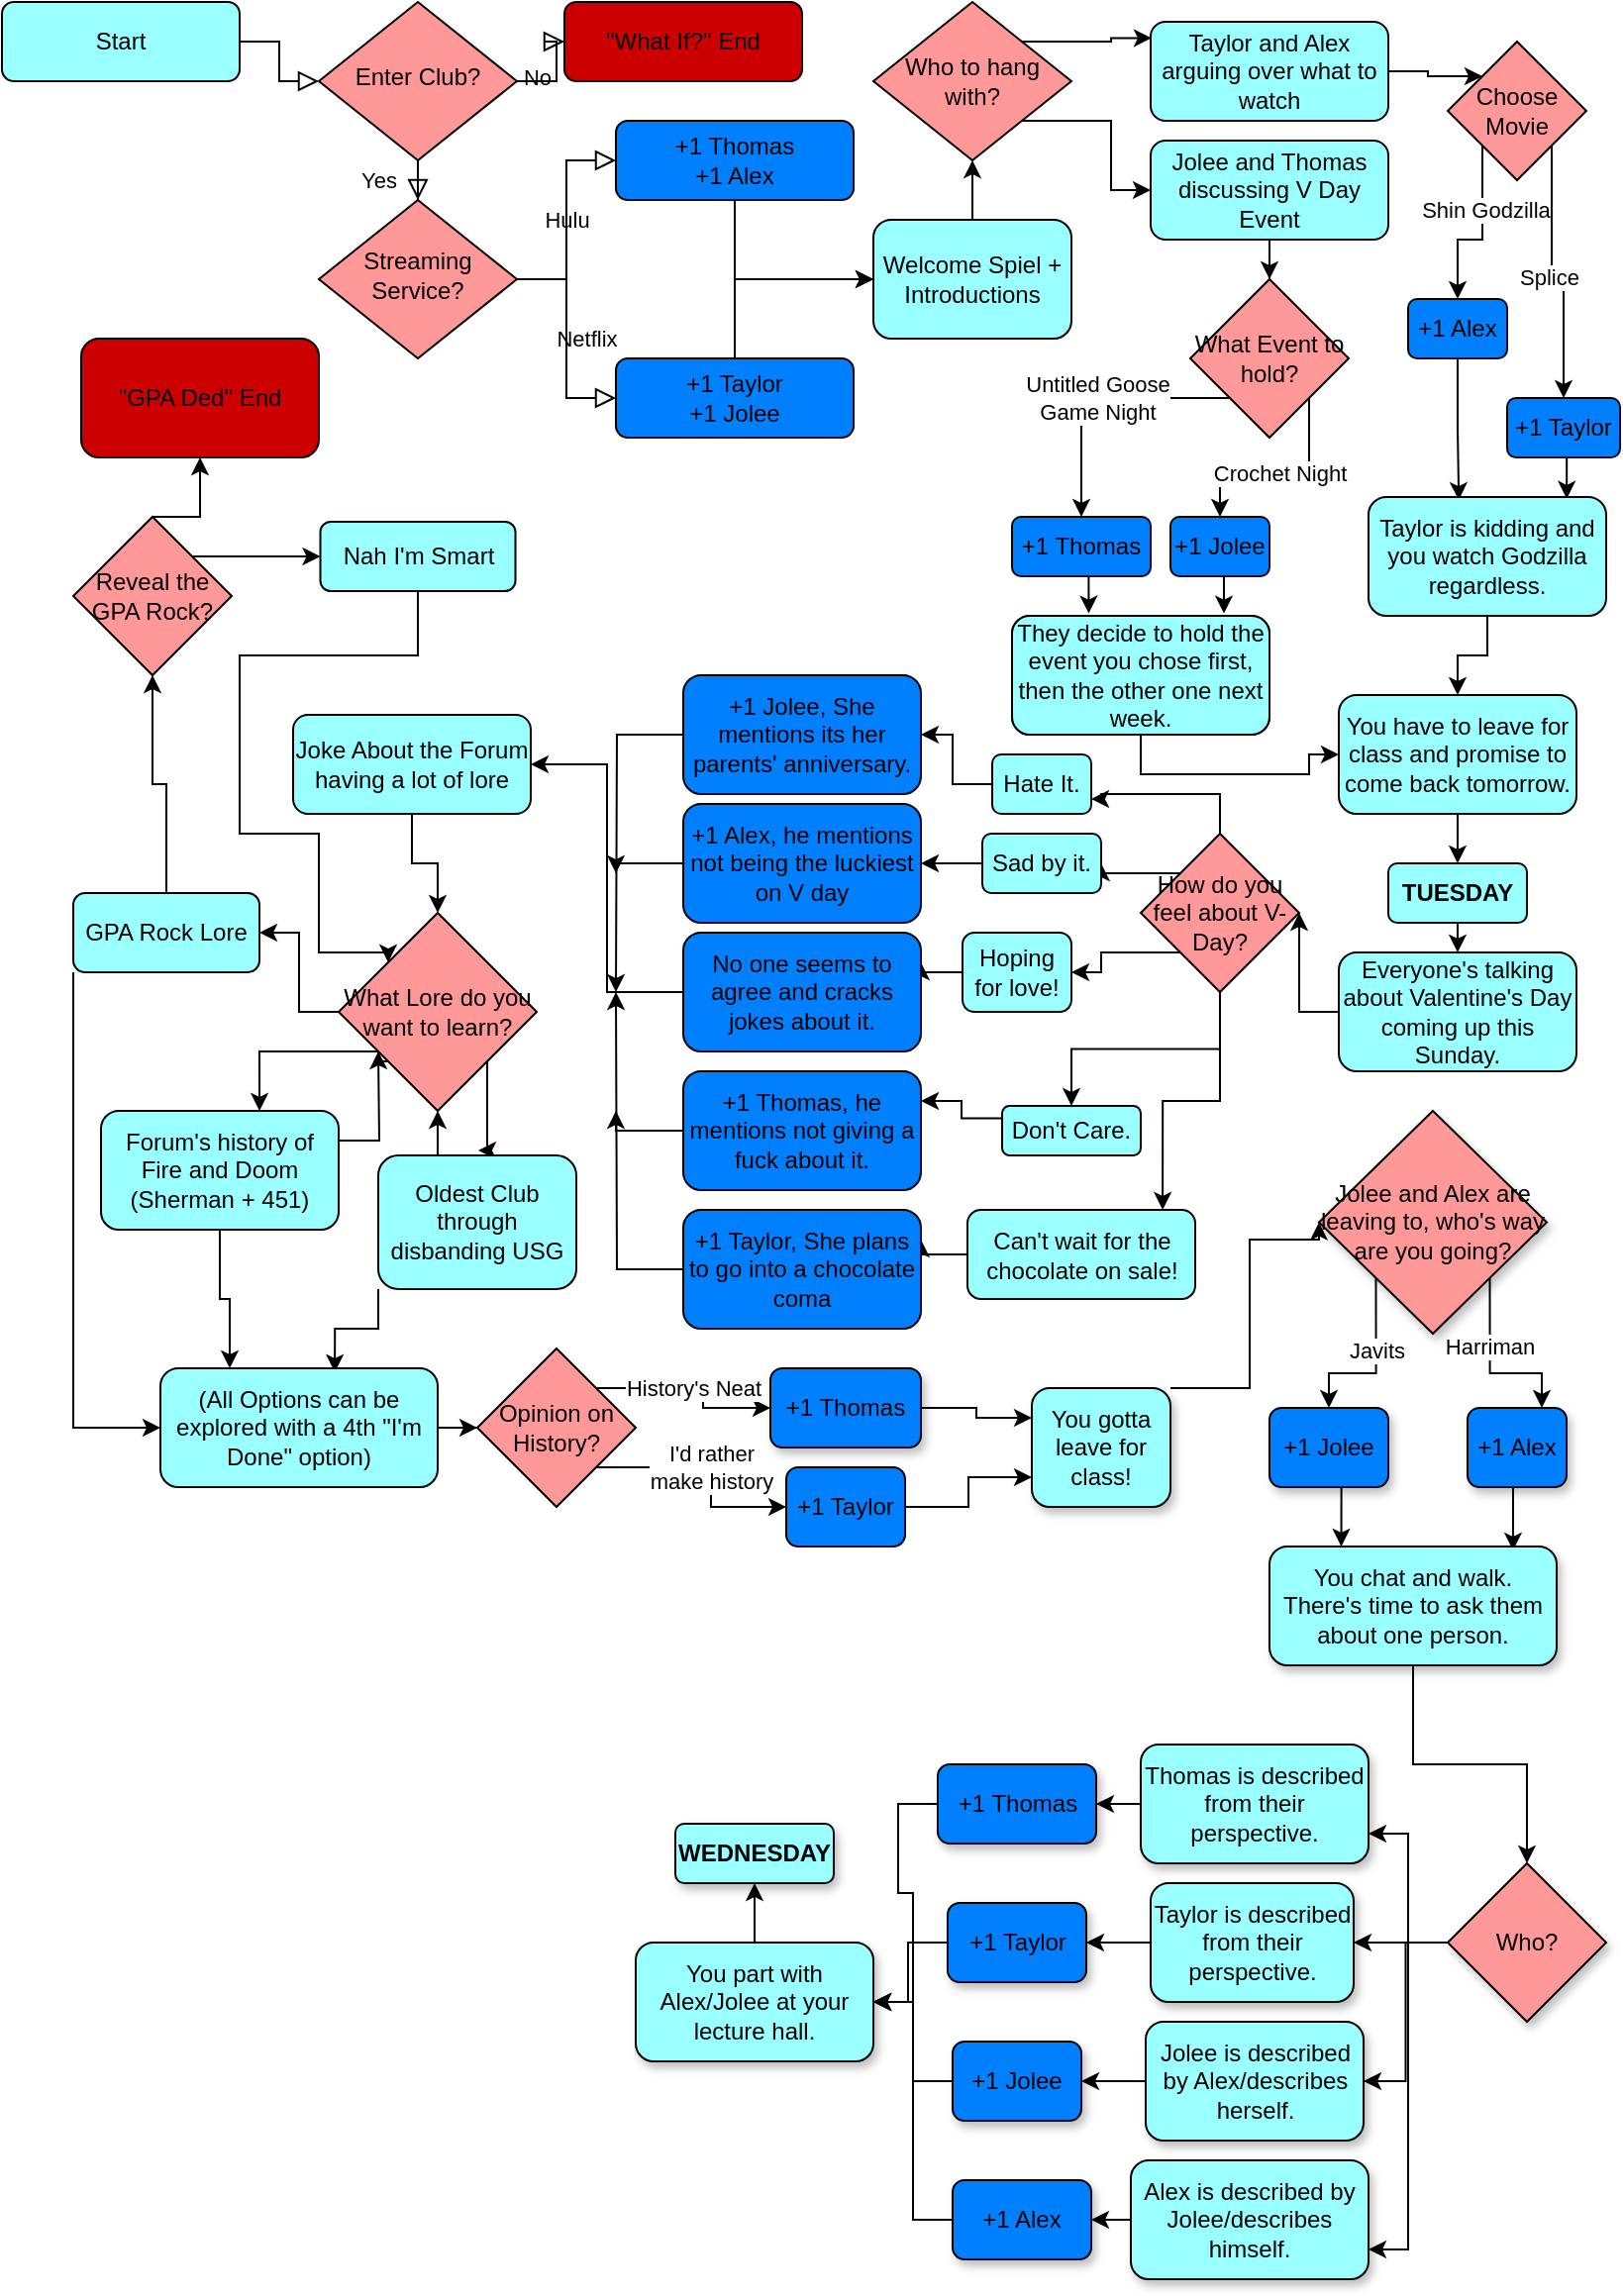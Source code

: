 <mxfile version="14.3.1" type="github">
  <diagram id="C5RBs43oDa-KdzZeNtuy" name="Page-1">
    <mxGraphModel dx="811" dy="830" grid="1" gridSize="10" guides="1" tooltips="1" connect="1" arrows="1" fold="1" page="1" pageScale="1" pageWidth="827" pageHeight="1169" math="0" shadow="0">
      <root>
        <mxCell id="WIyWlLk6GJQsqaUBKTNV-0" />
        <mxCell id="WIyWlLk6GJQsqaUBKTNV-1" parent="WIyWlLk6GJQsqaUBKTNV-0" />
        <mxCell id="WIyWlLk6GJQsqaUBKTNV-2" value="" style="rounded=0;html=1;jettySize=auto;orthogonalLoop=1;fontSize=11;endArrow=block;endFill=0;endSize=8;strokeWidth=1;shadow=0;labelBackgroundColor=none;edgeStyle=orthogonalEdgeStyle;" parent="WIyWlLk6GJQsqaUBKTNV-1" source="WIyWlLk6GJQsqaUBKTNV-3" target="WIyWlLk6GJQsqaUBKTNV-6" edge="1">
          <mxGeometry relative="1" as="geometry" />
        </mxCell>
        <mxCell id="WIyWlLk6GJQsqaUBKTNV-3" value="Start" style="rounded=1;whiteSpace=wrap;html=1;fontSize=12;glass=0;strokeWidth=1;shadow=0;fillColor=#99FFFF;" parent="WIyWlLk6GJQsqaUBKTNV-1" vertex="1">
          <mxGeometry x="10" y="10" width="120" height="40" as="geometry" />
        </mxCell>
        <mxCell id="WIyWlLk6GJQsqaUBKTNV-4" value="Yes" style="rounded=0;html=1;jettySize=auto;orthogonalLoop=1;fontSize=11;endArrow=block;endFill=0;endSize=8;strokeWidth=1;shadow=0;labelBackgroundColor=none;edgeStyle=orthogonalEdgeStyle;" parent="WIyWlLk6GJQsqaUBKTNV-1" source="WIyWlLk6GJQsqaUBKTNV-6" target="WIyWlLk6GJQsqaUBKTNV-10" edge="1">
          <mxGeometry y="20" relative="1" as="geometry">
            <mxPoint as="offset" />
          </mxGeometry>
        </mxCell>
        <mxCell id="WIyWlLk6GJQsqaUBKTNV-5" value="No" style="edgeStyle=orthogonalEdgeStyle;rounded=0;html=1;jettySize=auto;orthogonalLoop=1;fontSize=11;endArrow=block;endFill=0;endSize=8;strokeWidth=1;shadow=0;labelBackgroundColor=none;" parent="WIyWlLk6GJQsqaUBKTNV-1" source="WIyWlLk6GJQsqaUBKTNV-6" target="WIyWlLk6GJQsqaUBKTNV-7" edge="1">
          <mxGeometry y="10" relative="1" as="geometry">
            <mxPoint as="offset" />
          </mxGeometry>
        </mxCell>
        <mxCell id="WIyWlLk6GJQsqaUBKTNV-6" value="Enter Club?" style="rhombus;whiteSpace=wrap;html=1;shadow=0;fontFamily=Helvetica;fontSize=12;align=center;strokeWidth=1;spacing=6;spacingTop=-4;fillColor=#FF9999;" parent="WIyWlLk6GJQsqaUBKTNV-1" vertex="1">
          <mxGeometry x="170" y="10" width="100" height="80" as="geometry" />
        </mxCell>
        <mxCell id="WIyWlLk6GJQsqaUBKTNV-7" value="&quot;What If?&quot; End" style="rounded=1;whiteSpace=wrap;html=1;fontSize=12;glass=0;strokeWidth=1;shadow=0;fillColor=#CC0000;" parent="WIyWlLk6GJQsqaUBKTNV-1" vertex="1">
          <mxGeometry x="294" y="10" width="120" height="40" as="geometry" />
        </mxCell>
        <mxCell id="WIyWlLk6GJQsqaUBKTNV-8" value="&lt;div&gt;Hulu&lt;/div&gt;" style="rounded=0;html=1;jettySize=auto;orthogonalLoop=1;fontSize=11;endArrow=block;endFill=0;endSize=8;strokeWidth=1;shadow=0;labelBackgroundColor=none;edgeStyle=orthogonalEdgeStyle;" parent="WIyWlLk6GJQsqaUBKTNV-1" source="WIyWlLk6GJQsqaUBKTNV-10" target="WIyWlLk6GJQsqaUBKTNV-11" edge="1">
          <mxGeometry x="0.001" relative="1" as="geometry">
            <mxPoint as="offset" />
          </mxGeometry>
        </mxCell>
        <mxCell id="WIyWlLk6GJQsqaUBKTNV-9" value="Netflix" style="edgeStyle=orthogonalEdgeStyle;rounded=0;html=1;jettySize=auto;orthogonalLoop=1;fontSize=11;endArrow=block;endFill=0;endSize=8;strokeWidth=1;shadow=0;labelBackgroundColor=none;" parent="WIyWlLk6GJQsqaUBKTNV-1" source="WIyWlLk6GJQsqaUBKTNV-10" target="WIyWlLk6GJQsqaUBKTNV-12" edge="1">
          <mxGeometry y="10" relative="1" as="geometry">
            <mxPoint as="offset" />
          </mxGeometry>
        </mxCell>
        <mxCell id="WIyWlLk6GJQsqaUBKTNV-10" value="Streaming Service?" style="rhombus;whiteSpace=wrap;html=1;shadow=0;fontFamily=Helvetica;fontSize=12;align=center;strokeWidth=1;spacing=6;spacingTop=-4;fillColor=#FF9999;" parent="WIyWlLk6GJQsqaUBKTNV-1" vertex="1">
          <mxGeometry x="170" y="110" width="100" height="80" as="geometry" />
        </mxCell>
        <mxCell id="7niTW8Xgemr1H40Gm-u1-4" style="edgeStyle=orthogonalEdgeStyle;rounded=0;orthogonalLoop=1;jettySize=auto;html=1;exitX=0.5;exitY=1;exitDx=0;exitDy=0;entryX=0;entryY=0.5;entryDx=0;entryDy=0;" parent="WIyWlLk6GJQsqaUBKTNV-1" source="WIyWlLk6GJQsqaUBKTNV-11" target="7niTW8Xgemr1H40Gm-u1-2" edge="1">
          <mxGeometry relative="1" as="geometry">
            <mxPoint x="460" y="120" as="targetPoint" />
          </mxGeometry>
        </mxCell>
        <mxCell id="WIyWlLk6GJQsqaUBKTNV-11" value="+1 Thomas&lt;br&gt;+1 Alex" style="rounded=1;whiteSpace=wrap;html=1;fontSize=12;glass=0;strokeWidth=1;shadow=0;fillColor=#007FFF;" parent="WIyWlLk6GJQsqaUBKTNV-1" vertex="1">
          <mxGeometry x="320" y="70" width="120" height="40" as="geometry" />
        </mxCell>
        <mxCell id="7niTW8Xgemr1H40Gm-u1-5" style="edgeStyle=orthogonalEdgeStyle;rounded=0;orthogonalLoop=1;jettySize=auto;html=1;exitX=0.5;exitY=0;exitDx=0;exitDy=0;entryX=0;entryY=0.5;entryDx=0;entryDy=0;" parent="WIyWlLk6GJQsqaUBKTNV-1" source="WIyWlLk6GJQsqaUBKTNV-12" target="7niTW8Xgemr1H40Gm-u1-2" edge="1">
          <mxGeometry relative="1" as="geometry" />
        </mxCell>
        <mxCell id="WIyWlLk6GJQsqaUBKTNV-12" value="+1 Taylor &lt;br&gt;+1 Jolee" style="rounded=1;whiteSpace=wrap;html=1;fontSize=12;glass=0;strokeWidth=1;shadow=0;fillColor=#007FFF;" parent="WIyWlLk6GJQsqaUBKTNV-1" vertex="1">
          <mxGeometry x="320" y="190" width="120" height="40" as="geometry" />
        </mxCell>
        <mxCell id="7niTW8Xgemr1H40Gm-u1-10" style="edgeStyle=orthogonalEdgeStyle;rounded=0;orthogonalLoop=1;jettySize=auto;html=1;exitX=0.5;exitY=0;exitDx=0;exitDy=0;entryX=0.5;entryY=1;entryDx=0;entryDy=0;" parent="WIyWlLk6GJQsqaUBKTNV-1" source="7niTW8Xgemr1H40Gm-u1-2" target="7niTW8Xgemr1H40Gm-u1-9" edge="1">
          <mxGeometry relative="1" as="geometry" />
        </mxCell>
        <mxCell id="7niTW8Xgemr1H40Gm-u1-2" value="Welcome Spiel + Introductions" style="rounded=1;whiteSpace=wrap;html=1;fillColor=#99FFFF;" parent="WIyWlLk6GJQsqaUBKTNV-1" vertex="1">
          <mxGeometry x="450" y="120" width="100" height="60" as="geometry" />
        </mxCell>
        <mxCell id="7niTW8Xgemr1H40Gm-u1-14" style="edgeStyle=orthogonalEdgeStyle;rounded=0;orthogonalLoop=1;jettySize=auto;html=1;exitX=1;exitY=0;exitDx=0;exitDy=0;entryX=0.004;entryY=0.164;entryDx=0;entryDy=0;entryPerimeter=0;" parent="WIyWlLk6GJQsqaUBKTNV-1" source="7niTW8Xgemr1H40Gm-u1-9" target="7niTW8Xgemr1H40Gm-u1-11" edge="1">
          <mxGeometry relative="1" as="geometry">
            <mxPoint x="560" y="29.862" as="targetPoint" />
          </mxGeometry>
        </mxCell>
        <mxCell id="7niTW8Xgemr1H40Gm-u1-16" style="edgeStyle=orthogonalEdgeStyle;rounded=0;orthogonalLoop=1;jettySize=auto;html=1;exitX=1;exitY=1;exitDx=0;exitDy=0;entryX=0;entryY=0.5;entryDx=0;entryDy=0;" parent="WIyWlLk6GJQsqaUBKTNV-1" source="7niTW8Xgemr1H40Gm-u1-9" target="7niTW8Xgemr1H40Gm-u1-12" edge="1">
          <mxGeometry relative="1" as="geometry" />
        </mxCell>
        <mxCell id="7niTW8Xgemr1H40Gm-u1-9" value="Who to hang with?" style="rhombus;whiteSpace=wrap;html=1;fillColor=#FF9999;" parent="WIyWlLk6GJQsqaUBKTNV-1" vertex="1">
          <mxGeometry x="450" y="10" width="100" height="80" as="geometry" />
        </mxCell>
        <mxCell id="7niTW8Xgemr1H40Gm-u1-18" style="edgeStyle=orthogonalEdgeStyle;rounded=0;orthogonalLoop=1;jettySize=auto;html=1;exitX=1;exitY=0.5;exitDx=0;exitDy=0;entryX=0;entryY=0;entryDx=0;entryDy=0;" parent="WIyWlLk6GJQsqaUBKTNV-1" source="7niTW8Xgemr1H40Gm-u1-11" target="7niTW8Xgemr1H40Gm-u1-17" edge="1">
          <mxGeometry relative="1" as="geometry" />
        </mxCell>
        <mxCell id="7niTW8Xgemr1H40Gm-u1-11" value="Taylor and Alex arguing over what to watch" style="rounded=1;whiteSpace=wrap;html=1;fillColor=#99FFFF;" parent="WIyWlLk6GJQsqaUBKTNV-1" vertex="1">
          <mxGeometry x="590" y="20" width="120" height="50" as="geometry" />
        </mxCell>
        <mxCell id="7niTW8Xgemr1H40Gm-u1-26" style="edgeStyle=orthogonalEdgeStyle;rounded=0;orthogonalLoop=1;jettySize=auto;html=1;exitX=0.5;exitY=1;exitDx=0;exitDy=0;" parent="WIyWlLk6GJQsqaUBKTNV-1" source="7niTW8Xgemr1H40Gm-u1-12" target="7niTW8Xgemr1H40Gm-u1-25" edge="1">
          <mxGeometry relative="1" as="geometry" />
        </mxCell>
        <mxCell id="7niTW8Xgemr1H40Gm-u1-12" value="Jolee and Thomas discussing V Day Event" style="rounded=1;whiteSpace=wrap;html=1;fillColor=#99FFFF;" parent="WIyWlLk6GJQsqaUBKTNV-1" vertex="1">
          <mxGeometry x="590" y="80" width="120" height="50" as="geometry" />
        </mxCell>
        <mxCell id="7niTW8Xgemr1H40Gm-u1-21" style="edgeStyle=orthogonalEdgeStyle;rounded=0;orthogonalLoop=1;jettySize=auto;html=1;exitX=1;exitY=1;exitDx=0;exitDy=0;entryX=0.5;entryY=0;entryDx=0;entryDy=0;" parent="WIyWlLk6GJQsqaUBKTNV-1" source="7niTW8Xgemr1H40Gm-u1-17" target="7niTW8Xgemr1H40Gm-u1-19" edge="1">
          <mxGeometry relative="1" as="geometry" />
        </mxCell>
        <mxCell id="7niTW8Xgemr1H40Gm-u1-24" value="Splice" style="edgeLabel;html=1;align=center;verticalAlign=middle;resizable=0;points=[];" parent="7niTW8Xgemr1H40Gm-u1-21" vertex="1" connectable="0">
          <mxGeometry x="-0.001" y="-2" relative="1" as="geometry">
            <mxPoint as="offset" />
          </mxGeometry>
        </mxCell>
        <mxCell id="7niTW8Xgemr1H40Gm-u1-22" style="edgeStyle=orthogonalEdgeStyle;rounded=0;orthogonalLoop=1;jettySize=auto;html=1;exitX=0;exitY=1;exitDx=0;exitDy=0;entryX=0.5;entryY=0;entryDx=0;entryDy=0;" parent="WIyWlLk6GJQsqaUBKTNV-1" source="7niTW8Xgemr1H40Gm-u1-17" target="7niTW8Xgemr1H40Gm-u1-20" edge="1">
          <mxGeometry relative="1" as="geometry" />
        </mxCell>
        <mxCell id="7niTW8Xgemr1H40Gm-u1-23" value="Shin Godzilla" style="edgeLabel;html=1;align=center;verticalAlign=middle;resizable=0;points=[];" parent="7niTW8Xgemr1H40Gm-u1-22" vertex="1" connectable="0">
          <mxGeometry x="-0.284" y="1" relative="1" as="geometry">
            <mxPoint as="offset" />
          </mxGeometry>
        </mxCell>
        <mxCell id="7niTW8Xgemr1H40Gm-u1-17" value="Choose Movie" style="rhombus;whiteSpace=wrap;html=1;fillColor=#FF9999;" parent="WIyWlLk6GJQsqaUBKTNV-1" vertex="1">
          <mxGeometry x="740" y="30" width="70" height="70" as="geometry" />
        </mxCell>
        <mxCell id="7niTW8Xgemr1H40Gm-u1-41" style="edgeStyle=orthogonalEdgeStyle;rounded=0;orthogonalLoop=1;jettySize=auto;html=1;exitX=0.5;exitY=1;exitDx=0;exitDy=0;entryX=0.834;entryY=0.015;entryDx=0;entryDy=0;entryPerimeter=0;" parent="WIyWlLk6GJQsqaUBKTNV-1" source="7niTW8Xgemr1H40Gm-u1-19" target="7niTW8Xgemr1H40Gm-u1-39" edge="1">
          <mxGeometry relative="1" as="geometry" />
        </mxCell>
        <mxCell id="7niTW8Xgemr1H40Gm-u1-19" value="+1 Taylor" style="rounded=1;whiteSpace=wrap;html=1;fillColor=#007FFF;" parent="WIyWlLk6GJQsqaUBKTNV-1" vertex="1">
          <mxGeometry x="770" y="210" width="57" height="30" as="geometry" />
        </mxCell>
        <mxCell id="7niTW8Xgemr1H40Gm-u1-40" style="edgeStyle=orthogonalEdgeStyle;rounded=0;orthogonalLoop=1;jettySize=auto;html=1;exitX=0.5;exitY=1;exitDx=0;exitDy=0;entryX=0.38;entryY=0.026;entryDx=0;entryDy=0;entryPerimeter=0;" parent="WIyWlLk6GJQsqaUBKTNV-1" source="7niTW8Xgemr1H40Gm-u1-20" target="7niTW8Xgemr1H40Gm-u1-39" edge="1">
          <mxGeometry relative="1" as="geometry" />
        </mxCell>
        <mxCell id="7niTW8Xgemr1H40Gm-u1-20" value="+1 Alex" style="rounded=1;whiteSpace=wrap;html=1;fillColor=#007FFF;" parent="WIyWlLk6GJQsqaUBKTNV-1" vertex="1">
          <mxGeometry x="720" y="160" width="50" height="30" as="geometry" />
        </mxCell>
        <mxCell id="7niTW8Xgemr1H40Gm-u1-35" value="Untitled Goose&lt;br&gt;Game Night" style="edgeStyle=orthogonalEdgeStyle;rounded=0;orthogonalLoop=1;jettySize=auto;html=1;exitX=0;exitY=1;exitDx=0;exitDy=0;entryX=0.5;entryY=0;entryDx=0;entryDy=0;" parent="WIyWlLk6GJQsqaUBKTNV-1" source="7niTW8Xgemr1H40Gm-u1-25" target="7niTW8Xgemr1H40Gm-u1-27" edge="1">
          <mxGeometry relative="1" as="geometry" />
        </mxCell>
        <mxCell id="7niTW8Xgemr1H40Gm-u1-36" style="edgeStyle=orthogonalEdgeStyle;rounded=0;orthogonalLoop=1;jettySize=auto;html=1;exitX=1;exitY=1;exitDx=0;exitDy=0;entryX=0.5;entryY=0;entryDx=0;entryDy=0;" parent="WIyWlLk6GJQsqaUBKTNV-1" source="7niTW8Xgemr1H40Gm-u1-25" target="7niTW8Xgemr1H40Gm-u1-28" edge="1">
          <mxGeometry relative="1" as="geometry" />
        </mxCell>
        <mxCell id="7niTW8Xgemr1H40Gm-u1-38" value="Crochet Night" style="edgeLabel;html=1;align=center;verticalAlign=middle;resizable=0;points=[];" parent="7niTW8Xgemr1H40Gm-u1-36" vertex="1" connectable="0">
          <mxGeometry x="0.055" y="-2" relative="1" as="geometry">
            <mxPoint as="offset" />
          </mxGeometry>
        </mxCell>
        <mxCell id="7niTW8Xgemr1H40Gm-u1-25" value="What Event to hold?" style="rhombus;whiteSpace=wrap;html=1;fillColor=#FF9999;" parent="WIyWlLk6GJQsqaUBKTNV-1" vertex="1">
          <mxGeometry x="610" y="150" width="80" height="80" as="geometry" />
        </mxCell>
        <mxCell id="7niTW8Xgemr1H40Gm-u1-43" style="edgeStyle=orthogonalEdgeStyle;rounded=0;orthogonalLoop=1;jettySize=auto;html=1;exitX=0.5;exitY=1;exitDx=0;exitDy=0;entryX=0.298;entryY=-0.02;entryDx=0;entryDy=0;entryPerimeter=0;" parent="WIyWlLk6GJQsqaUBKTNV-1" source="7niTW8Xgemr1H40Gm-u1-27" target="7niTW8Xgemr1H40Gm-u1-42" edge="1">
          <mxGeometry relative="1" as="geometry" />
        </mxCell>
        <mxCell id="7niTW8Xgemr1H40Gm-u1-27" value="+1 Thomas" style="rounded=1;whiteSpace=wrap;html=1;fillColor=#007FFF;" parent="WIyWlLk6GJQsqaUBKTNV-1" vertex="1">
          <mxGeometry x="520" y="270" width="70" height="30" as="geometry" />
        </mxCell>
        <mxCell id="7niTW8Xgemr1H40Gm-u1-44" style="edgeStyle=orthogonalEdgeStyle;rounded=0;orthogonalLoop=1;jettySize=auto;html=1;exitX=0.5;exitY=1;exitDx=0;exitDy=0;entryX=0.823;entryY=-0.02;entryDx=0;entryDy=0;entryPerimeter=0;" parent="WIyWlLk6GJQsqaUBKTNV-1" source="7niTW8Xgemr1H40Gm-u1-28" target="7niTW8Xgemr1H40Gm-u1-42" edge="1">
          <mxGeometry relative="1" as="geometry" />
        </mxCell>
        <mxCell id="7niTW8Xgemr1H40Gm-u1-28" value="+1 Jolee" style="rounded=1;whiteSpace=wrap;html=1;fillColor=#007FFF;" parent="WIyWlLk6GJQsqaUBKTNV-1" vertex="1">
          <mxGeometry x="600" y="270" width="50" height="30" as="geometry" />
        </mxCell>
        <mxCell id="7niTW8Xgemr1H40Gm-u1-47" style="edgeStyle=orthogonalEdgeStyle;rounded=0;orthogonalLoop=1;jettySize=auto;html=1;" parent="WIyWlLk6GJQsqaUBKTNV-1" source="7niTW8Xgemr1H40Gm-u1-39" target="7niTW8Xgemr1H40Gm-u1-45" edge="1">
          <mxGeometry relative="1" as="geometry" />
        </mxCell>
        <mxCell id="7niTW8Xgemr1H40Gm-u1-39" value="Taylor is kidding and you watch Godzilla regardless." style="rounded=1;whiteSpace=wrap;html=1;fillColor=#99FFFF;" parent="WIyWlLk6GJQsqaUBKTNV-1" vertex="1">
          <mxGeometry x="700" y="260" width="120" height="60" as="geometry" />
        </mxCell>
        <mxCell id="7niTW8Xgemr1H40Gm-u1-46" style="edgeStyle=orthogonalEdgeStyle;rounded=0;orthogonalLoop=1;jettySize=auto;html=1;exitX=0.5;exitY=1;exitDx=0;exitDy=0;" parent="WIyWlLk6GJQsqaUBKTNV-1" source="7niTW8Xgemr1H40Gm-u1-42" target="7niTW8Xgemr1H40Gm-u1-45" edge="1">
          <mxGeometry relative="1" as="geometry" />
        </mxCell>
        <mxCell id="7niTW8Xgemr1H40Gm-u1-42" value="They decide to hold the event you chose first, then the other one next week." style="rounded=1;whiteSpace=wrap;html=1;fillColor=#99FFFF;" parent="WIyWlLk6GJQsqaUBKTNV-1" vertex="1">
          <mxGeometry x="520" y="320" width="130" height="60" as="geometry" />
        </mxCell>
        <mxCell id="zB-yl0xvXpaKHg-PZh-j-67" style="edgeStyle=orthogonalEdgeStyle;rounded=0;orthogonalLoop=1;jettySize=auto;html=1;exitX=0.5;exitY=1;exitDx=0;exitDy=0;entryX=0.5;entryY=0;entryDx=0;entryDy=0;" edge="1" parent="WIyWlLk6GJQsqaUBKTNV-1" source="7niTW8Xgemr1H40Gm-u1-45" target="zB-yl0xvXpaKHg-PZh-j-66">
          <mxGeometry relative="1" as="geometry" />
        </mxCell>
        <mxCell id="7niTW8Xgemr1H40Gm-u1-45" value="You have to leave for class and promise to come back tomorrow." style="rounded=1;whiteSpace=wrap;html=1;fillColor=#99FFFF;" parent="WIyWlLk6GJQsqaUBKTNV-1" vertex="1">
          <mxGeometry x="685" y="360" width="120" height="60" as="geometry" />
        </mxCell>
        <mxCell id="zB-yl0xvXpaKHg-PZh-j-25" style="edgeStyle=orthogonalEdgeStyle;rounded=0;orthogonalLoop=1;jettySize=auto;html=1;exitX=0;exitY=0.5;exitDx=0;exitDy=0;entryX=1;entryY=0.5;entryDx=0;entryDy=0;" edge="1" parent="WIyWlLk6GJQsqaUBKTNV-1" source="zB-yl0xvXpaKHg-PZh-j-2" target="zB-yl0xvXpaKHg-PZh-j-7">
          <mxGeometry relative="1" as="geometry" />
        </mxCell>
        <mxCell id="zB-yl0xvXpaKHg-PZh-j-2" value="Everyone&#39;s talking about Valentine&#39;s Day coming up this Sunday." style="rounded=1;whiteSpace=wrap;html=1;fillColor=#99FFFF;" vertex="1" parent="WIyWlLk6GJQsqaUBKTNV-1">
          <mxGeometry x="685" y="490" width="120" height="60" as="geometry" />
        </mxCell>
        <mxCell id="zB-yl0xvXpaKHg-PZh-j-28" style="edgeStyle=orthogonalEdgeStyle;rounded=0;orthogonalLoop=1;jettySize=auto;html=1;exitX=0;exitY=0.5;exitDx=0;exitDy=0;entryX=1;entryY=0.5;entryDx=0;entryDy=0;" edge="1" parent="WIyWlLk6GJQsqaUBKTNV-1" source="zB-yl0xvXpaKHg-PZh-j-6" target="zB-yl0xvXpaKHg-PZh-j-26">
          <mxGeometry relative="1" as="geometry" />
        </mxCell>
        <mxCell id="zB-yl0xvXpaKHg-PZh-j-6" value="Hate It." style="rounded=1;whiteSpace=wrap;html=1;fillColor=#99FFFF;" vertex="1" parent="WIyWlLk6GJQsqaUBKTNV-1">
          <mxGeometry x="510" y="390" width="50" height="30" as="geometry" />
        </mxCell>
        <mxCell id="zB-yl0xvXpaKHg-PZh-j-10" style="edgeStyle=orthogonalEdgeStyle;rounded=0;orthogonalLoop=1;jettySize=auto;html=1;exitX=0.5;exitY=0;exitDx=0;exitDy=0;entryX=1;entryY=0.75;entryDx=0;entryDy=0;" edge="1" parent="WIyWlLk6GJQsqaUBKTNV-1" source="zB-yl0xvXpaKHg-PZh-j-7" target="zB-yl0xvXpaKHg-PZh-j-6">
          <mxGeometry relative="1" as="geometry" />
        </mxCell>
        <mxCell id="zB-yl0xvXpaKHg-PZh-j-13" style="edgeStyle=orthogonalEdgeStyle;rounded=0;orthogonalLoop=1;jettySize=auto;html=1;exitX=0;exitY=0;exitDx=0;exitDy=0;entryX=1;entryY=0.5;entryDx=0;entryDy=0;" edge="1" parent="WIyWlLk6GJQsqaUBKTNV-1" source="zB-yl0xvXpaKHg-PZh-j-7" target="zB-yl0xvXpaKHg-PZh-j-11">
          <mxGeometry relative="1" as="geometry" />
        </mxCell>
        <mxCell id="zB-yl0xvXpaKHg-PZh-j-19" style="edgeStyle=orthogonalEdgeStyle;rounded=0;orthogonalLoop=1;jettySize=auto;html=1;exitX=0;exitY=1;exitDx=0;exitDy=0;entryX=1;entryY=0.5;entryDx=0;entryDy=0;" edge="1" parent="WIyWlLk6GJQsqaUBKTNV-1" source="zB-yl0xvXpaKHg-PZh-j-7" target="zB-yl0xvXpaKHg-PZh-j-18">
          <mxGeometry relative="1" as="geometry" />
        </mxCell>
        <mxCell id="zB-yl0xvXpaKHg-PZh-j-21" style="edgeStyle=orthogonalEdgeStyle;rounded=0;orthogonalLoop=1;jettySize=auto;html=1;exitX=0.5;exitY=1;exitDx=0;exitDy=0;entryX=0.5;entryY=1;entryDx=0;entryDy=0;" edge="1" parent="WIyWlLk6GJQsqaUBKTNV-1" source="zB-yl0xvXpaKHg-PZh-j-7" target="zB-yl0xvXpaKHg-PZh-j-20">
          <mxGeometry relative="1" as="geometry">
            <mxPoint x="550" y="550" as="targetPoint" />
          </mxGeometry>
        </mxCell>
        <mxCell id="zB-yl0xvXpaKHg-PZh-j-45" style="edgeStyle=orthogonalEdgeStyle;rounded=0;orthogonalLoop=1;jettySize=auto;html=1;entryX=0.857;entryY=0;entryDx=0;entryDy=0;entryPerimeter=0;" edge="1" parent="WIyWlLk6GJQsqaUBKTNV-1" source="zB-yl0xvXpaKHg-PZh-j-7" target="zB-yl0xvXpaKHg-PZh-j-17">
          <mxGeometry relative="1" as="geometry" />
        </mxCell>
        <mxCell id="zB-yl0xvXpaKHg-PZh-j-7" value="How do you feel about V-Day?" style="rhombus;whiteSpace=wrap;html=1;fillColor=#FF9999;" vertex="1" parent="WIyWlLk6GJQsqaUBKTNV-1">
          <mxGeometry x="585" y="430" width="80" height="80" as="geometry" />
        </mxCell>
        <mxCell id="zB-yl0xvXpaKHg-PZh-j-29" style="edgeStyle=orthogonalEdgeStyle;rounded=0;orthogonalLoop=1;jettySize=auto;html=1;exitX=0;exitY=0.5;exitDx=0;exitDy=0;entryX=1;entryY=0.5;entryDx=0;entryDy=0;" edge="1" parent="WIyWlLk6GJQsqaUBKTNV-1" source="zB-yl0xvXpaKHg-PZh-j-11" target="zB-yl0xvXpaKHg-PZh-j-27">
          <mxGeometry relative="1" as="geometry" />
        </mxCell>
        <mxCell id="zB-yl0xvXpaKHg-PZh-j-11" value="Sad by it." style="rounded=1;whiteSpace=wrap;html=1;fillColor=#99FFFF;" vertex="1" parent="WIyWlLk6GJQsqaUBKTNV-1">
          <mxGeometry x="505" y="430" width="60" height="30" as="geometry" />
        </mxCell>
        <mxCell id="zB-yl0xvXpaKHg-PZh-j-47" style="edgeStyle=orthogonalEdgeStyle;rounded=0;orthogonalLoop=1;jettySize=auto;html=1;exitX=0;exitY=0.5;exitDx=0;exitDy=0;entryX=1;entryY=0.25;entryDx=0;entryDy=0;" edge="1" parent="WIyWlLk6GJQsqaUBKTNV-1" source="zB-yl0xvXpaKHg-PZh-j-17" target="zB-yl0xvXpaKHg-PZh-j-36">
          <mxGeometry relative="1" as="geometry" />
        </mxCell>
        <mxCell id="zB-yl0xvXpaKHg-PZh-j-17" value="Can&#39;t wait for the chocolate on sale!" style="rounded=1;whiteSpace=wrap;html=1;fillColor=#99FFFF;" vertex="1" parent="WIyWlLk6GJQsqaUBKTNV-1">
          <mxGeometry x="497.5" y="620" width="115" height="45" as="geometry" />
        </mxCell>
        <mxCell id="zB-yl0xvXpaKHg-PZh-j-33" style="edgeStyle=orthogonalEdgeStyle;rounded=0;orthogonalLoop=1;jettySize=auto;html=1;exitX=0;exitY=0.5;exitDx=0;exitDy=0;entryX=1;entryY=0.25;entryDx=0;entryDy=0;" edge="1" parent="WIyWlLk6GJQsqaUBKTNV-1" source="zB-yl0xvXpaKHg-PZh-j-18" target="zB-yl0xvXpaKHg-PZh-j-30">
          <mxGeometry relative="1" as="geometry" />
        </mxCell>
        <mxCell id="zB-yl0xvXpaKHg-PZh-j-18" value="Hoping for love!" style="rounded=1;whiteSpace=wrap;html=1;fillColor=#99FFFF;" vertex="1" parent="WIyWlLk6GJQsqaUBKTNV-1">
          <mxGeometry x="495" y="480" width="55" height="40" as="geometry" />
        </mxCell>
        <mxCell id="zB-yl0xvXpaKHg-PZh-j-35" style="edgeStyle=orthogonalEdgeStyle;rounded=0;orthogonalLoop=1;jettySize=auto;html=1;exitX=1;exitY=0.75;exitDx=0;exitDy=0;entryX=1;entryY=0.25;entryDx=0;entryDy=0;" edge="1" parent="WIyWlLk6GJQsqaUBKTNV-1" source="zB-yl0xvXpaKHg-PZh-j-20" target="zB-yl0xvXpaKHg-PZh-j-34">
          <mxGeometry relative="1" as="geometry" />
        </mxCell>
        <mxCell id="zB-yl0xvXpaKHg-PZh-j-20" value="Don&#39;t Care." style="rounded=1;whiteSpace=wrap;html=1;direction=west;fillColor=#99FFFF;" vertex="1" parent="WIyWlLk6GJQsqaUBKTNV-1">
          <mxGeometry x="515" y="567.5" width="70" height="25" as="geometry" />
        </mxCell>
        <mxCell id="zB-yl0xvXpaKHg-PZh-j-50" style="edgeStyle=orthogonalEdgeStyle;rounded=0;orthogonalLoop=1;jettySize=auto;html=1;exitX=0;exitY=0.5;exitDx=0;exitDy=0;" edge="1" parent="WIyWlLk6GJQsqaUBKTNV-1" source="zB-yl0xvXpaKHg-PZh-j-26">
          <mxGeometry relative="1" as="geometry">
            <mxPoint x="320" y="510" as="targetPoint" />
          </mxGeometry>
        </mxCell>
        <mxCell id="zB-yl0xvXpaKHg-PZh-j-51" style="edgeStyle=orthogonalEdgeStyle;rounded=0;orthogonalLoop=1;jettySize=auto;html=1;exitX=0;exitY=0.5;exitDx=0;exitDy=0;" edge="1" parent="WIyWlLk6GJQsqaUBKTNV-1" source="zB-yl0xvXpaKHg-PZh-j-27">
          <mxGeometry relative="1" as="geometry">
            <mxPoint x="320" y="450" as="targetPoint" />
          </mxGeometry>
        </mxCell>
        <mxCell id="zB-yl0xvXpaKHg-PZh-j-27" value="+1 Alex, he mentions not being the luckiest on V day" style="rounded=1;whiteSpace=wrap;html=1;fillColor=#007FFF;" vertex="1" parent="WIyWlLk6GJQsqaUBKTNV-1">
          <mxGeometry x="354" y="415" width="120" height="60" as="geometry" />
        </mxCell>
        <mxCell id="zB-yl0xvXpaKHg-PZh-j-49" style="edgeStyle=orthogonalEdgeStyle;rounded=0;orthogonalLoop=1;jettySize=auto;html=1;exitX=0;exitY=0.5;exitDx=0;exitDy=0;entryX=1;entryY=0.5;entryDx=0;entryDy=0;" edge="1" parent="WIyWlLk6GJQsqaUBKTNV-1" source="zB-yl0xvXpaKHg-PZh-j-30" target="zB-yl0xvXpaKHg-PZh-j-44">
          <mxGeometry relative="1" as="geometry" />
        </mxCell>
        <mxCell id="zB-yl0xvXpaKHg-PZh-j-30" value="No one seems to agree and cracks jokes about it." style="rounded=1;whiteSpace=wrap;html=1;fillColor=#007FFF;" vertex="1" parent="WIyWlLk6GJQsqaUBKTNV-1">
          <mxGeometry x="354" y="480" width="120" height="60" as="geometry" />
        </mxCell>
        <mxCell id="zB-yl0xvXpaKHg-PZh-j-54" style="edgeStyle=orthogonalEdgeStyle;rounded=0;orthogonalLoop=1;jettySize=auto;html=1;exitX=0;exitY=0.5;exitDx=0;exitDy=0;" edge="1" parent="WIyWlLk6GJQsqaUBKTNV-1" source="zB-yl0xvXpaKHg-PZh-j-34">
          <mxGeometry relative="1" as="geometry">
            <mxPoint x="320" y="570" as="targetPoint" />
          </mxGeometry>
        </mxCell>
        <mxCell id="zB-yl0xvXpaKHg-PZh-j-34" value="+1 Thomas, he mentions not giving a fuck about it." style="rounded=1;whiteSpace=wrap;html=1;fillColor=#007FFF;" vertex="1" parent="WIyWlLk6GJQsqaUBKTNV-1">
          <mxGeometry x="354" y="550" width="120" height="60" as="geometry" />
        </mxCell>
        <mxCell id="zB-yl0xvXpaKHg-PZh-j-52" style="edgeStyle=orthogonalEdgeStyle;rounded=0;orthogonalLoop=1;jettySize=auto;html=1;exitX=0;exitY=0.5;exitDx=0;exitDy=0;" edge="1" parent="WIyWlLk6GJQsqaUBKTNV-1" source="zB-yl0xvXpaKHg-PZh-j-36">
          <mxGeometry relative="1" as="geometry">
            <mxPoint x="320" y="510" as="targetPoint" />
          </mxGeometry>
        </mxCell>
        <mxCell id="zB-yl0xvXpaKHg-PZh-j-36" value="+1 Taylor, She plans to go into a chocolate coma" style="rounded=1;whiteSpace=wrap;html=1;fillColor=#007FFF;" vertex="1" parent="WIyWlLk6GJQsqaUBKTNV-1">
          <mxGeometry x="354" y="620" width="120" height="60" as="geometry" />
        </mxCell>
        <mxCell id="zB-yl0xvXpaKHg-PZh-j-43" value="They decide to hold the event you chose first, then the other one next week." style="rounded=1;whiteSpace=wrap;html=1;fillColor=#99FFFF;" vertex="1" parent="WIyWlLk6GJQsqaUBKTNV-1">
          <mxGeometry x="520" y="320" width="130" height="60" as="geometry" />
        </mxCell>
        <mxCell id="zB-yl0xvXpaKHg-PZh-j-65" style="edgeStyle=orthogonalEdgeStyle;rounded=0;orthogonalLoop=1;jettySize=auto;html=1;entryX=0.5;entryY=0;entryDx=0;entryDy=0;" edge="1" parent="WIyWlLk6GJQsqaUBKTNV-1" source="zB-yl0xvXpaKHg-PZh-j-44" target="zB-yl0xvXpaKHg-PZh-j-55">
          <mxGeometry relative="1" as="geometry" />
        </mxCell>
        <mxCell id="zB-yl0xvXpaKHg-PZh-j-44" value="Joke About the Forum having a lot of lore" style="rounded=1;whiteSpace=wrap;html=1;fillColor=#99FFFF;" vertex="1" parent="WIyWlLk6GJQsqaUBKTNV-1">
          <mxGeometry x="157" y="370" width="120" height="50" as="geometry" />
        </mxCell>
        <mxCell id="zB-yl0xvXpaKHg-PZh-j-73" style="edgeStyle=orthogonalEdgeStyle;rounded=0;orthogonalLoop=1;jettySize=auto;html=1;exitX=0;exitY=0.5;exitDx=0;exitDy=0;" edge="1" parent="WIyWlLk6GJQsqaUBKTNV-1" source="zB-yl0xvXpaKHg-PZh-j-55" target="zB-yl0xvXpaKHg-PZh-j-57">
          <mxGeometry relative="1" as="geometry" />
        </mxCell>
        <mxCell id="zB-yl0xvXpaKHg-PZh-j-95" style="edgeStyle=orthogonalEdgeStyle;rounded=0;orthogonalLoop=1;jettySize=auto;html=1;exitX=0;exitY=1;exitDx=0;exitDy=0;entryX=0.667;entryY=0;entryDx=0;entryDy=0;entryPerimeter=0;" edge="1" parent="WIyWlLk6GJQsqaUBKTNV-1" source="zB-yl0xvXpaKHg-PZh-j-55" target="zB-yl0xvXpaKHg-PZh-j-58">
          <mxGeometry relative="1" as="geometry">
            <mxPoint x="150" y="550" as="targetPoint" />
            <Array as="points">
              <mxPoint x="200" y="540" />
              <mxPoint x="140" y="540" />
            </Array>
          </mxGeometry>
        </mxCell>
        <mxCell id="zB-yl0xvXpaKHg-PZh-j-97" style="edgeStyle=orthogonalEdgeStyle;rounded=0;orthogonalLoop=1;jettySize=auto;html=1;exitX=1;exitY=1;exitDx=0;exitDy=0;" edge="1" parent="WIyWlLk6GJQsqaUBKTNV-1" source="zB-yl0xvXpaKHg-PZh-j-55">
          <mxGeometry relative="1" as="geometry">
            <mxPoint x="250" y="590" as="targetPoint" />
          </mxGeometry>
        </mxCell>
        <mxCell id="zB-yl0xvXpaKHg-PZh-j-55" value="What Lore do you want to learn?" style="rhombus;whiteSpace=wrap;html=1;fillColor=#FF9999;" vertex="1" parent="WIyWlLk6GJQsqaUBKTNV-1">
          <mxGeometry x="180" y="470" width="100" height="100" as="geometry" />
        </mxCell>
        <mxCell id="zB-yl0xvXpaKHg-PZh-j-78" style="edgeStyle=orthogonalEdgeStyle;rounded=0;orthogonalLoop=1;jettySize=auto;html=1;exitX=0.5;exitY=0;exitDx=0;exitDy=0;entryX=0.5;entryY=1;entryDx=0;entryDy=0;" edge="1" parent="WIyWlLk6GJQsqaUBKTNV-1" source="zB-yl0xvXpaKHg-PZh-j-57" target="zB-yl0xvXpaKHg-PZh-j-77">
          <mxGeometry relative="1" as="geometry" />
        </mxCell>
        <mxCell id="zB-yl0xvXpaKHg-PZh-j-102" style="edgeStyle=orthogonalEdgeStyle;rounded=0;orthogonalLoop=1;jettySize=auto;html=1;exitX=0;exitY=1;exitDx=0;exitDy=0;entryX=0;entryY=0.5;entryDx=0;entryDy=0;" edge="1" parent="WIyWlLk6GJQsqaUBKTNV-1" source="zB-yl0xvXpaKHg-PZh-j-57" target="zB-yl0xvXpaKHg-PZh-j-99">
          <mxGeometry relative="1" as="geometry" />
        </mxCell>
        <mxCell id="zB-yl0xvXpaKHg-PZh-j-57" value="GPA Rock Lore" style="rounded=1;whiteSpace=wrap;html=1;fillColor=#99FFFF;" vertex="1" parent="WIyWlLk6GJQsqaUBKTNV-1">
          <mxGeometry x="46" y="460" width="94" height="40" as="geometry" />
        </mxCell>
        <mxCell id="zB-yl0xvXpaKHg-PZh-j-96" style="edgeStyle=orthogonalEdgeStyle;rounded=0;orthogonalLoop=1;jettySize=auto;html=1;exitX=1;exitY=0.25;exitDx=0;exitDy=0;" edge="1" parent="WIyWlLk6GJQsqaUBKTNV-1" source="zB-yl0xvXpaKHg-PZh-j-58">
          <mxGeometry relative="1" as="geometry">
            <mxPoint x="200" y="540" as="targetPoint" />
          </mxGeometry>
        </mxCell>
        <mxCell id="zB-yl0xvXpaKHg-PZh-j-100" style="edgeStyle=orthogonalEdgeStyle;rounded=0;orthogonalLoop=1;jettySize=auto;html=1;exitX=0.5;exitY=1;exitDx=0;exitDy=0;entryX=0.25;entryY=0;entryDx=0;entryDy=0;" edge="1" parent="WIyWlLk6GJQsqaUBKTNV-1" source="zB-yl0xvXpaKHg-PZh-j-58" target="zB-yl0xvXpaKHg-PZh-j-99">
          <mxGeometry relative="1" as="geometry" />
        </mxCell>
        <mxCell id="zB-yl0xvXpaKHg-PZh-j-58" value="Forum&#39;s history of Fire and Doom (Sherman + 451)" style="rounded=1;whiteSpace=wrap;html=1;fillColor=#99FFFF;" vertex="1" parent="WIyWlLk6GJQsqaUBKTNV-1">
          <mxGeometry x="60" y="570" width="120" height="60" as="geometry" />
        </mxCell>
        <mxCell id="zB-yl0xvXpaKHg-PZh-j-98" style="edgeStyle=orthogonalEdgeStyle;rounded=0;orthogonalLoop=1;jettySize=auto;html=1;exitX=0.25;exitY=0;exitDx=0;exitDy=0;entryX=0.5;entryY=1;entryDx=0;entryDy=0;" edge="1" parent="WIyWlLk6GJQsqaUBKTNV-1" source="zB-yl0xvXpaKHg-PZh-j-63" target="zB-yl0xvXpaKHg-PZh-j-55">
          <mxGeometry relative="1" as="geometry" />
        </mxCell>
        <mxCell id="zB-yl0xvXpaKHg-PZh-j-101" style="edgeStyle=orthogonalEdgeStyle;rounded=0;orthogonalLoop=1;jettySize=auto;html=1;exitX=0;exitY=1;exitDx=0;exitDy=0;entryX=0.629;entryY=0.033;entryDx=0;entryDy=0;entryPerimeter=0;" edge="1" parent="WIyWlLk6GJQsqaUBKTNV-1" source="zB-yl0xvXpaKHg-PZh-j-63" target="zB-yl0xvXpaKHg-PZh-j-99">
          <mxGeometry relative="1" as="geometry" />
        </mxCell>
        <mxCell id="zB-yl0xvXpaKHg-PZh-j-63" value="Oldest Club through disbanding USG" style="rounded=1;whiteSpace=wrap;html=1;fillColor=#99FFFF;" vertex="1" parent="WIyWlLk6GJQsqaUBKTNV-1">
          <mxGeometry x="200" y="592.5" width="100" height="67.5" as="geometry" />
        </mxCell>
        <mxCell id="zB-yl0xvXpaKHg-PZh-j-68" style="edgeStyle=orthogonalEdgeStyle;rounded=0;orthogonalLoop=1;jettySize=auto;html=1;exitX=0.5;exitY=1;exitDx=0;exitDy=0;entryX=0.5;entryY=0;entryDx=0;entryDy=0;" edge="1" parent="WIyWlLk6GJQsqaUBKTNV-1" source="zB-yl0xvXpaKHg-PZh-j-66" target="zB-yl0xvXpaKHg-PZh-j-2">
          <mxGeometry relative="1" as="geometry" />
        </mxCell>
        <mxCell id="zB-yl0xvXpaKHg-PZh-j-66" value="&lt;b&gt;TUESDAY&lt;/b&gt;" style="rounded=1;whiteSpace=wrap;html=1;fillColor=#99FFFF;" vertex="1" parent="WIyWlLk6GJQsqaUBKTNV-1">
          <mxGeometry x="710" y="445" width="70" height="30" as="geometry" />
        </mxCell>
        <mxCell id="zB-yl0xvXpaKHg-PZh-j-111" style="edgeStyle=orthogonalEdgeStyle;rounded=0;orthogonalLoop=1;jettySize=auto;html=1;exitX=0.5;exitY=0;exitDx=0;exitDy=0;entryX=0.5;entryY=1;entryDx=0;entryDy=0;" edge="1" parent="WIyWlLk6GJQsqaUBKTNV-1" source="zB-yl0xvXpaKHg-PZh-j-77" target="zB-yl0xvXpaKHg-PZh-j-79">
          <mxGeometry relative="1" as="geometry" />
        </mxCell>
        <mxCell id="zB-yl0xvXpaKHg-PZh-j-112" style="edgeStyle=orthogonalEdgeStyle;rounded=0;orthogonalLoop=1;jettySize=auto;html=1;exitX=1;exitY=0;exitDx=0;exitDy=0;entryX=0;entryY=0.5;entryDx=0;entryDy=0;" edge="1" parent="WIyWlLk6GJQsqaUBKTNV-1" source="zB-yl0xvXpaKHg-PZh-j-77" target="zB-yl0xvXpaKHg-PZh-j-81">
          <mxGeometry relative="1" as="geometry" />
        </mxCell>
        <mxCell id="zB-yl0xvXpaKHg-PZh-j-77" value="Reveal the GPA Rock?" style="rhombus;whiteSpace=wrap;html=1;fillColor=#FF9999;" vertex="1" parent="WIyWlLk6GJQsqaUBKTNV-1">
          <mxGeometry x="46" y="270" width="80" height="80" as="geometry" />
        </mxCell>
        <mxCell id="zB-yl0xvXpaKHg-PZh-j-79" value="&quot;GPA Ded&quot; End" style="rounded=1;whiteSpace=wrap;html=1;fillColor=#CC0000;" vertex="1" parent="WIyWlLk6GJQsqaUBKTNV-1">
          <mxGeometry x="50" y="180" width="120" height="60" as="geometry" />
        </mxCell>
        <mxCell id="zB-yl0xvXpaKHg-PZh-j-113" style="edgeStyle=orthogonalEdgeStyle;rounded=0;orthogonalLoop=1;jettySize=auto;html=1;exitX=0.5;exitY=1;exitDx=0;exitDy=0;entryX=0;entryY=0;entryDx=0;entryDy=0;" edge="1" parent="WIyWlLk6GJQsqaUBKTNV-1" source="zB-yl0xvXpaKHg-PZh-j-81" target="zB-yl0xvXpaKHg-PZh-j-55">
          <mxGeometry relative="1" as="geometry">
            <Array as="points">
              <mxPoint x="220" y="340" />
              <mxPoint x="130" y="340" />
              <mxPoint x="130" y="430" />
              <mxPoint x="170" y="430" />
              <mxPoint x="170" y="490" />
            </Array>
          </mxGeometry>
        </mxCell>
        <mxCell id="zB-yl0xvXpaKHg-PZh-j-81" value="Nah I&#39;m Smart" style="rounded=1;whiteSpace=wrap;html=1;fillColor=#99FFFF;" vertex="1" parent="WIyWlLk6GJQsqaUBKTNV-1">
          <mxGeometry x="170.75" y="272.5" width="98.5" height="35" as="geometry" />
        </mxCell>
        <mxCell id="zB-yl0xvXpaKHg-PZh-j-104" style="edgeStyle=orthogonalEdgeStyle;rounded=0;orthogonalLoop=1;jettySize=auto;html=1;exitX=1;exitY=0.5;exitDx=0;exitDy=0;" edge="1" parent="WIyWlLk6GJQsqaUBKTNV-1" source="zB-yl0xvXpaKHg-PZh-j-99" target="zB-yl0xvXpaKHg-PZh-j-103">
          <mxGeometry relative="1" as="geometry" />
        </mxCell>
        <mxCell id="zB-yl0xvXpaKHg-PZh-j-99" value="(All Options can be explored with a 4th &quot;I&#39;m Done&quot; option)" style="rounded=1;whiteSpace=wrap;html=1;fillColor=#99FFFF;" vertex="1" parent="WIyWlLk6GJQsqaUBKTNV-1">
          <mxGeometry x="90" y="700" width="140" height="60" as="geometry" />
        </mxCell>
        <mxCell id="zB-yl0xvXpaKHg-PZh-j-107" value="History&#39;s Neat" style="edgeStyle=orthogonalEdgeStyle;rounded=0;orthogonalLoop=1;jettySize=auto;html=1;exitX=1;exitY=0;exitDx=0;exitDy=0;entryX=0;entryY=0.5;entryDx=0;entryDy=0;" edge="1" parent="WIyWlLk6GJQsqaUBKTNV-1" source="zB-yl0xvXpaKHg-PZh-j-103" target="zB-yl0xvXpaKHg-PZh-j-106">
          <mxGeometry relative="1" as="geometry">
            <mxPoint x="360" y="720" as="targetPoint" />
          </mxGeometry>
        </mxCell>
        <mxCell id="zB-yl0xvXpaKHg-PZh-j-108" value="I&#39;d rather&lt;br&gt;make history" style="edgeStyle=orthogonalEdgeStyle;rounded=0;orthogonalLoop=1;jettySize=auto;html=1;exitX=1;exitY=1;exitDx=0;exitDy=0;entryX=0;entryY=0.5;entryDx=0;entryDy=0;" edge="1" parent="WIyWlLk6GJQsqaUBKTNV-1" source="zB-yl0xvXpaKHg-PZh-j-103" target="zB-yl0xvXpaKHg-PZh-j-105">
          <mxGeometry relative="1" as="geometry">
            <mxPoint x="350" y="760" as="targetPoint" />
          </mxGeometry>
        </mxCell>
        <mxCell id="zB-yl0xvXpaKHg-PZh-j-103" value="Opinion on History?" style="rhombus;whiteSpace=wrap;html=1;fillColor=#FF9999;" vertex="1" parent="WIyWlLk6GJQsqaUBKTNV-1">
          <mxGeometry x="250" y="690" width="80" height="80" as="geometry" />
        </mxCell>
        <mxCell id="zB-yl0xvXpaKHg-PZh-j-116" style="edgeStyle=orthogonalEdgeStyle;rounded=0;orthogonalLoop=1;jettySize=auto;html=1;exitX=1;exitY=0.5;exitDx=0;exitDy=0;entryX=0;entryY=0.75;entryDx=0;entryDy=0;" edge="1" parent="WIyWlLk6GJQsqaUBKTNV-1" source="zB-yl0xvXpaKHg-PZh-j-105" target="zB-yl0xvXpaKHg-PZh-j-114">
          <mxGeometry relative="1" as="geometry" />
        </mxCell>
        <mxCell id="zB-yl0xvXpaKHg-PZh-j-105" value="+1 Taylor" style="rounded=1;whiteSpace=wrap;html=1;fillColor=#007FFF;" vertex="1" parent="WIyWlLk6GJQsqaUBKTNV-1">
          <mxGeometry x="406" y="750" width="60" height="40" as="geometry" />
        </mxCell>
        <mxCell id="zB-yl0xvXpaKHg-PZh-j-26" value="+1 Jolee, She mentions its her parents&#39; anniversary." style="rounded=1;whiteSpace=wrap;html=1;fillColor=#007FFF;" vertex="1" parent="WIyWlLk6GJQsqaUBKTNV-1">
          <mxGeometry x="354" y="350" width="120" height="60" as="geometry" />
        </mxCell>
        <mxCell id="zB-yl0xvXpaKHg-PZh-j-115" style="edgeStyle=orthogonalEdgeStyle;rounded=0;orthogonalLoop=1;jettySize=auto;html=1;exitX=1;exitY=0.5;exitDx=0;exitDy=0;entryX=0;entryY=0.25;entryDx=0;entryDy=0;" edge="1" parent="WIyWlLk6GJQsqaUBKTNV-1" source="zB-yl0xvXpaKHg-PZh-j-106" target="zB-yl0xvXpaKHg-PZh-j-114">
          <mxGeometry relative="1" as="geometry" />
        </mxCell>
        <mxCell id="zB-yl0xvXpaKHg-PZh-j-106" value="+1 Thomas" style="rounded=1;whiteSpace=wrap;html=1;fillColor=#007FFF;shadow=1;" vertex="1" parent="WIyWlLk6GJQsqaUBKTNV-1">
          <mxGeometry x="398" y="700" width="76" height="40" as="geometry" />
        </mxCell>
        <mxCell id="zB-yl0xvXpaKHg-PZh-j-118" style="edgeStyle=orthogonalEdgeStyle;rounded=0;orthogonalLoop=1;jettySize=auto;html=1;exitX=1;exitY=0;exitDx=0;exitDy=0;entryX=0;entryY=0.5;entryDx=0;entryDy=0;" edge="1" parent="WIyWlLk6GJQsqaUBKTNV-1" source="zB-yl0xvXpaKHg-PZh-j-114" target="zB-yl0xvXpaKHg-PZh-j-117">
          <mxGeometry relative="1" as="geometry">
            <Array as="points">
              <mxPoint x="640" y="710" />
              <mxPoint x="640" y="635" />
            </Array>
          </mxGeometry>
        </mxCell>
        <mxCell id="zB-yl0xvXpaKHg-PZh-j-114" value="You gotta leave for class! " style="rounded=1;whiteSpace=wrap;html=1;shadow=1;fillColor=#99FFFF;" vertex="1" parent="WIyWlLk6GJQsqaUBKTNV-1">
          <mxGeometry x="530" y="710" width="70" height="60" as="geometry" />
        </mxCell>
        <mxCell id="zB-yl0xvXpaKHg-PZh-j-122" style="edgeStyle=orthogonalEdgeStyle;rounded=0;orthogonalLoop=1;jettySize=auto;html=1;exitX=0;exitY=1;exitDx=0;exitDy=0;" edge="1" parent="WIyWlLk6GJQsqaUBKTNV-1" source="zB-yl0xvXpaKHg-PZh-j-117" target="zB-yl0xvXpaKHg-PZh-j-120">
          <mxGeometry relative="1" as="geometry" />
        </mxCell>
        <mxCell id="zB-yl0xvXpaKHg-PZh-j-124" value="Javits" style="edgeLabel;html=1;align=center;verticalAlign=middle;resizable=0;points=[];" vertex="1" connectable="0" parent="zB-yl0xvXpaKHg-PZh-j-122">
          <mxGeometry x="-0.2" relative="1" as="geometry">
            <mxPoint as="offset" />
          </mxGeometry>
        </mxCell>
        <mxCell id="zB-yl0xvXpaKHg-PZh-j-123" style="edgeStyle=orthogonalEdgeStyle;rounded=0;orthogonalLoop=1;jettySize=auto;html=1;exitX=1;exitY=1;exitDx=0;exitDy=0;entryX=0.75;entryY=0;entryDx=0;entryDy=0;" edge="1" parent="WIyWlLk6GJQsqaUBKTNV-1" source="zB-yl0xvXpaKHg-PZh-j-117" target="zB-yl0xvXpaKHg-PZh-j-121">
          <mxGeometry relative="1" as="geometry" />
        </mxCell>
        <mxCell id="zB-yl0xvXpaKHg-PZh-j-125" value="Harriman" style="edgeLabel;html=1;align=center;verticalAlign=middle;resizable=0;points=[];" vertex="1" connectable="0" parent="zB-yl0xvXpaKHg-PZh-j-123">
          <mxGeometry x="-0.248" y="-1" relative="1" as="geometry">
            <mxPoint as="offset" />
          </mxGeometry>
        </mxCell>
        <mxCell id="zB-yl0xvXpaKHg-PZh-j-117" value="Jolee and Alex are leaving to, who&#39;s way are you going?" style="rhombus;whiteSpace=wrap;html=1;shadow=1;fillColor=#FF9999;" vertex="1" parent="WIyWlLk6GJQsqaUBKTNV-1">
          <mxGeometry x="675" y="570" width="115" height="112.5" as="geometry" />
        </mxCell>
        <mxCell id="zB-yl0xvXpaKHg-PZh-j-127" style="edgeStyle=orthogonalEdgeStyle;rounded=0;orthogonalLoop=1;jettySize=auto;html=1;exitX=0.5;exitY=1;exitDx=0;exitDy=0;entryX=0.25;entryY=0;entryDx=0;entryDy=0;" edge="1" parent="WIyWlLk6GJQsqaUBKTNV-1" source="zB-yl0xvXpaKHg-PZh-j-120" target="zB-yl0xvXpaKHg-PZh-j-126">
          <mxGeometry relative="1" as="geometry" />
        </mxCell>
        <mxCell id="zB-yl0xvXpaKHg-PZh-j-120" value="+1 Jolee" style="rounded=1;whiteSpace=wrap;html=1;shadow=1;fillColor=#007FFF;" vertex="1" parent="WIyWlLk6GJQsqaUBKTNV-1">
          <mxGeometry x="650" y="720" width="60" height="40" as="geometry" />
        </mxCell>
        <mxCell id="zB-yl0xvXpaKHg-PZh-j-128" style="edgeStyle=orthogonalEdgeStyle;rounded=0;orthogonalLoop=1;jettySize=auto;html=1;exitX=0.5;exitY=1;exitDx=0;exitDy=0;entryX=0.848;entryY=0.033;entryDx=0;entryDy=0;entryPerimeter=0;" edge="1" parent="WIyWlLk6GJQsqaUBKTNV-1" source="zB-yl0xvXpaKHg-PZh-j-121" target="zB-yl0xvXpaKHg-PZh-j-126">
          <mxGeometry relative="1" as="geometry" />
        </mxCell>
        <mxCell id="zB-yl0xvXpaKHg-PZh-j-121" value="+1 Alex" style="rounded=1;whiteSpace=wrap;html=1;shadow=1;fillColor=#007FFF;" vertex="1" parent="WIyWlLk6GJQsqaUBKTNV-1">
          <mxGeometry x="750" y="720" width="50" height="40" as="geometry" />
        </mxCell>
        <mxCell id="zB-yl0xvXpaKHg-PZh-j-138" style="edgeStyle=orthogonalEdgeStyle;rounded=0;orthogonalLoop=1;jettySize=auto;html=1;exitX=0.5;exitY=1;exitDx=0;exitDy=0;entryX=0.5;entryY=0;entryDx=0;entryDy=0;" edge="1" parent="WIyWlLk6GJQsqaUBKTNV-1" source="zB-yl0xvXpaKHg-PZh-j-126" target="zB-yl0xvXpaKHg-PZh-j-129">
          <mxGeometry relative="1" as="geometry" />
        </mxCell>
        <mxCell id="zB-yl0xvXpaKHg-PZh-j-126" value="You chat and walk. There&#39;s time to ask them about one person." style="rounded=1;whiteSpace=wrap;html=1;shadow=1;fillColor=#99FFFF;" vertex="1" parent="WIyWlLk6GJQsqaUBKTNV-1">
          <mxGeometry x="650" y="790" width="145" height="60" as="geometry" />
        </mxCell>
        <mxCell id="zB-yl0xvXpaKHg-PZh-j-142" style="edgeStyle=orthogonalEdgeStyle;rounded=0;orthogonalLoop=1;jettySize=auto;html=1;exitX=0;exitY=0.5;exitDx=0;exitDy=0;entryX=1;entryY=0.5;entryDx=0;entryDy=0;" edge="1" parent="WIyWlLk6GJQsqaUBKTNV-1" source="zB-yl0xvXpaKHg-PZh-j-129" target="zB-yl0xvXpaKHg-PZh-j-130">
          <mxGeometry relative="1" as="geometry" />
        </mxCell>
        <mxCell id="zB-yl0xvXpaKHg-PZh-j-143" style="edgeStyle=orthogonalEdgeStyle;rounded=0;orthogonalLoop=1;jettySize=auto;html=1;exitX=0;exitY=0.5;exitDx=0;exitDy=0;entryX=1;entryY=0.75;entryDx=0;entryDy=0;" edge="1" parent="WIyWlLk6GJQsqaUBKTNV-1" source="zB-yl0xvXpaKHg-PZh-j-129" target="zB-yl0xvXpaKHg-PZh-j-133">
          <mxGeometry relative="1" as="geometry" />
        </mxCell>
        <mxCell id="zB-yl0xvXpaKHg-PZh-j-144" style="edgeStyle=orthogonalEdgeStyle;rounded=0;orthogonalLoop=1;jettySize=auto;html=1;exitX=0;exitY=0.5;exitDx=0;exitDy=0;entryX=1;entryY=0.5;entryDx=0;entryDy=0;" edge="1" parent="WIyWlLk6GJQsqaUBKTNV-1" source="zB-yl0xvXpaKHg-PZh-j-129" target="zB-yl0xvXpaKHg-PZh-j-131">
          <mxGeometry relative="1" as="geometry" />
        </mxCell>
        <mxCell id="zB-yl0xvXpaKHg-PZh-j-145" style="edgeStyle=orthogonalEdgeStyle;rounded=0;orthogonalLoop=1;jettySize=auto;html=1;exitX=0;exitY=0.5;exitDx=0;exitDy=0;entryX=1;entryY=0.75;entryDx=0;entryDy=0;" edge="1" parent="WIyWlLk6GJQsqaUBKTNV-1" source="zB-yl0xvXpaKHg-PZh-j-129" target="zB-yl0xvXpaKHg-PZh-j-132">
          <mxGeometry relative="1" as="geometry" />
        </mxCell>
        <mxCell id="zB-yl0xvXpaKHg-PZh-j-129" value="Who?" style="rhombus;whiteSpace=wrap;html=1;shadow=1;fillColor=#FF9999;" vertex="1" parent="WIyWlLk6GJQsqaUBKTNV-1">
          <mxGeometry x="740" y="950" width="80" height="80" as="geometry" />
        </mxCell>
        <mxCell id="zB-yl0xvXpaKHg-PZh-j-156" style="edgeStyle=orthogonalEdgeStyle;rounded=0;orthogonalLoop=1;jettySize=auto;html=1;exitX=0;exitY=0.5;exitDx=0;exitDy=0;entryX=1;entryY=0.5;entryDx=0;entryDy=0;" edge="1" parent="WIyWlLk6GJQsqaUBKTNV-1" source="zB-yl0xvXpaKHg-PZh-j-131" target="zB-yl0xvXpaKHg-PZh-j-149">
          <mxGeometry relative="1" as="geometry" />
        </mxCell>
        <mxCell id="zB-yl0xvXpaKHg-PZh-j-131" value="Jolee is described by Alex/describes herself." style="rounded=1;whiteSpace=wrap;html=1;shadow=1;fillColor=#99FFFF;" vertex="1" parent="WIyWlLk6GJQsqaUBKTNV-1">
          <mxGeometry x="587.5" y="1030" width="110" height="60" as="geometry" />
        </mxCell>
        <mxCell id="zB-yl0xvXpaKHg-PZh-j-157" style="edgeStyle=orthogonalEdgeStyle;rounded=0;orthogonalLoop=1;jettySize=auto;html=1;exitX=0;exitY=0.5;exitDx=0;exitDy=0;entryX=1;entryY=0.5;entryDx=0;entryDy=0;" edge="1" parent="WIyWlLk6GJQsqaUBKTNV-1" source="zB-yl0xvXpaKHg-PZh-j-132" target="zB-yl0xvXpaKHg-PZh-j-150">
          <mxGeometry relative="1" as="geometry" />
        </mxCell>
        <mxCell id="zB-yl0xvXpaKHg-PZh-j-132" value="Alex is described by Jolee/describes himself." style="rounded=1;whiteSpace=wrap;html=1;shadow=1;fillColor=#99FFFF;" vertex="1" parent="WIyWlLk6GJQsqaUBKTNV-1">
          <mxGeometry x="580" y="1100" width="120" height="60" as="geometry" />
        </mxCell>
        <mxCell id="zB-yl0xvXpaKHg-PZh-j-151" style="edgeStyle=orthogonalEdgeStyle;rounded=0;orthogonalLoop=1;jettySize=auto;html=1;exitX=0;exitY=0.5;exitDx=0;exitDy=0;entryX=1;entryY=0.5;entryDx=0;entryDy=0;" edge="1" parent="WIyWlLk6GJQsqaUBKTNV-1" source="zB-yl0xvXpaKHg-PZh-j-133" target="zB-yl0xvXpaKHg-PZh-j-147">
          <mxGeometry relative="1" as="geometry" />
        </mxCell>
        <mxCell id="zB-yl0xvXpaKHg-PZh-j-133" value="Thomas is described from their perspective." style="rounded=1;whiteSpace=wrap;html=1;shadow=1;fillColor=#99FFFF;" vertex="1" parent="WIyWlLk6GJQsqaUBKTNV-1">
          <mxGeometry x="585" y="890" width="115" height="60" as="geometry" />
        </mxCell>
        <mxCell id="zB-yl0xvXpaKHg-PZh-j-153" style="edgeStyle=orthogonalEdgeStyle;rounded=0;orthogonalLoop=1;jettySize=auto;html=1;exitX=0;exitY=0.5;exitDx=0;exitDy=0;entryX=1;entryY=0.5;entryDx=0;entryDy=0;" edge="1" parent="WIyWlLk6GJQsqaUBKTNV-1" source="zB-yl0xvXpaKHg-PZh-j-130" target="zB-yl0xvXpaKHg-PZh-j-148">
          <mxGeometry relative="1" as="geometry" />
        </mxCell>
        <mxCell id="zB-yl0xvXpaKHg-PZh-j-130" value="Taylor is described from their perspective." style="rounded=1;whiteSpace=wrap;html=1;shadow=1;fillColor=#99FFFF;" vertex="1" parent="WIyWlLk6GJQsqaUBKTNV-1">
          <mxGeometry x="590" y="960" width="102.5" height="60" as="geometry" />
        </mxCell>
        <mxCell id="zB-yl0xvXpaKHg-PZh-j-160" style="edgeStyle=orthogonalEdgeStyle;rounded=0;orthogonalLoop=1;jettySize=auto;html=1;exitX=0;exitY=0.5;exitDx=0;exitDy=0;entryX=1;entryY=0.5;entryDx=0;entryDy=0;" edge="1" parent="WIyWlLk6GJQsqaUBKTNV-1" source="zB-yl0xvXpaKHg-PZh-j-147" target="zB-yl0xvXpaKHg-PZh-j-159">
          <mxGeometry relative="1" as="geometry" />
        </mxCell>
        <mxCell id="zB-yl0xvXpaKHg-PZh-j-147" value="+1 Thomas" style="rounded=1;whiteSpace=wrap;html=1;shadow=1;fillColor=#007FFF;" vertex="1" parent="WIyWlLk6GJQsqaUBKTNV-1">
          <mxGeometry x="482.5" y="900" width="80" height="40" as="geometry" />
        </mxCell>
        <mxCell id="zB-yl0xvXpaKHg-PZh-j-161" style="edgeStyle=orthogonalEdgeStyle;rounded=0;orthogonalLoop=1;jettySize=auto;html=1;exitX=0;exitY=0.5;exitDx=0;exitDy=0;entryX=1;entryY=0.5;entryDx=0;entryDy=0;" edge="1" parent="WIyWlLk6GJQsqaUBKTNV-1" source="zB-yl0xvXpaKHg-PZh-j-148" target="zB-yl0xvXpaKHg-PZh-j-159">
          <mxGeometry relative="1" as="geometry" />
        </mxCell>
        <mxCell id="zB-yl0xvXpaKHg-PZh-j-148" value="+1 Taylor" style="rounded=1;whiteSpace=wrap;html=1;shadow=1;fillColor=#007FFF;" vertex="1" parent="WIyWlLk6GJQsqaUBKTNV-1">
          <mxGeometry x="487.5" y="970" width="70" height="40" as="geometry" />
        </mxCell>
        <mxCell id="zB-yl0xvXpaKHg-PZh-j-162" style="edgeStyle=orthogonalEdgeStyle;rounded=0;orthogonalLoop=1;jettySize=auto;html=1;exitX=0;exitY=0.5;exitDx=0;exitDy=0;entryX=1;entryY=0.5;entryDx=0;entryDy=0;" edge="1" parent="WIyWlLk6GJQsqaUBKTNV-1" source="zB-yl0xvXpaKHg-PZh-j-149" target="zB-yl0xvXpaKHg-PZh-j-159">
          <mxGeometry relative="1" as="geometry" />
        </mxCell>
        <mxCell id="zB-yl0xvXpaKHg-PZh-j-149" value="+1 Jolee" style="rounded=1;whiteSpace=wrap;html=1;shadow=1;fillColor=#007FFF;" vertex="1" parent="WIyWlLk6GJQsqaUBKTNV-1">
          <mxGeometry x="490" y="1040" width="65" height="40" as="geometry" />
        </mxCell>
        <mxCell id="zB-yl0xvXpaKHg-PZh-j-163" style="edgeStyle=orthogonalEdgeStyle;rounded=0;orthogonalLoop=1;jettySize=auto;html=1;exitX=0;exitY=0.5;exitDx=0;exitDy=0;entryX=1;entryY=0.5;entryDx=0;entryDy=0;" edge="1" parent="WIyWlLk6GJQsqaUBKTNV-1" source="zB-yl0xvXpaKHg-PZh-j-150" target="zB-yl0xvXpaKHg-PZh-j-159">
          <mxGeometry relative="1" as="geometry" />
        </mxCell>
        <mxCell id="zB-yl0xvXpaKHg-PZh-j-150" value="+1 Alex" style="rounded=1;whiteSpace=wrap;html=1;shadow=1;fillColor=#007FFF;" vertex="1" parent="WIyWlLk6GJQsqaUBKTNV-1">
          <mxGeometry x="490" y="1110" width="70" height="40" as="geometry" />
        </mxCell>
        <mxCell id="zB-yl0xvXpaKHg-PZh-j-165" style="edgeStyle=orthogonalEdgeStyle;rounded=0;orthogonalLoop=1;jettySize=auto;html=1;exitX=0.5;exitY=0;exitDx=0;exitDy=0;entryX=0.5;entryY=1;entryDx=0;entryDy=0;" edge="1" parent="WIyWlLk6GJQsqaUBKTNV-1" source="zB-yl0xvXpaKHg-PZh-j-159" target="zB-yl0xvXpaKHg-PZh-j-164">
          <mxGeometry relative="1" as="geometry" />
        </mxCell>
        <mxCell id="zB-yl0xvXpaKHg-PZh-j-159" value="You part with Alex/Jolee at your lecture hall." style="rounded=1;whiteSpace=wrap;html=1;shadow=1;fillColor=#99FFFF;" vertex="1" parent="WIyWlLk6GJQsqaUBKTNV-1">
          <mxGeometry x="330" y="990" width="120" height="60" as="geometry" />
        </mxCell>
        <mxCell id="zB-yl0xvXpaKHg-PZh-j-164" value="&lt;b&gt;WEDNESDAY&lt;/b&gt;" style="rounded=1;whiteSpace=wrap;html=1;shadow=1;fillColor=#99FFFF;" vertex="1" parent="WIyWlLk6GJQsqaUBKTNV-1">
          <mxGeometry x="350" y="930" width="80" height="30" as="geometry" />
        </mxCell>
      </root>
    </mxGraphModel>
  </diagram>
</mxfile>
